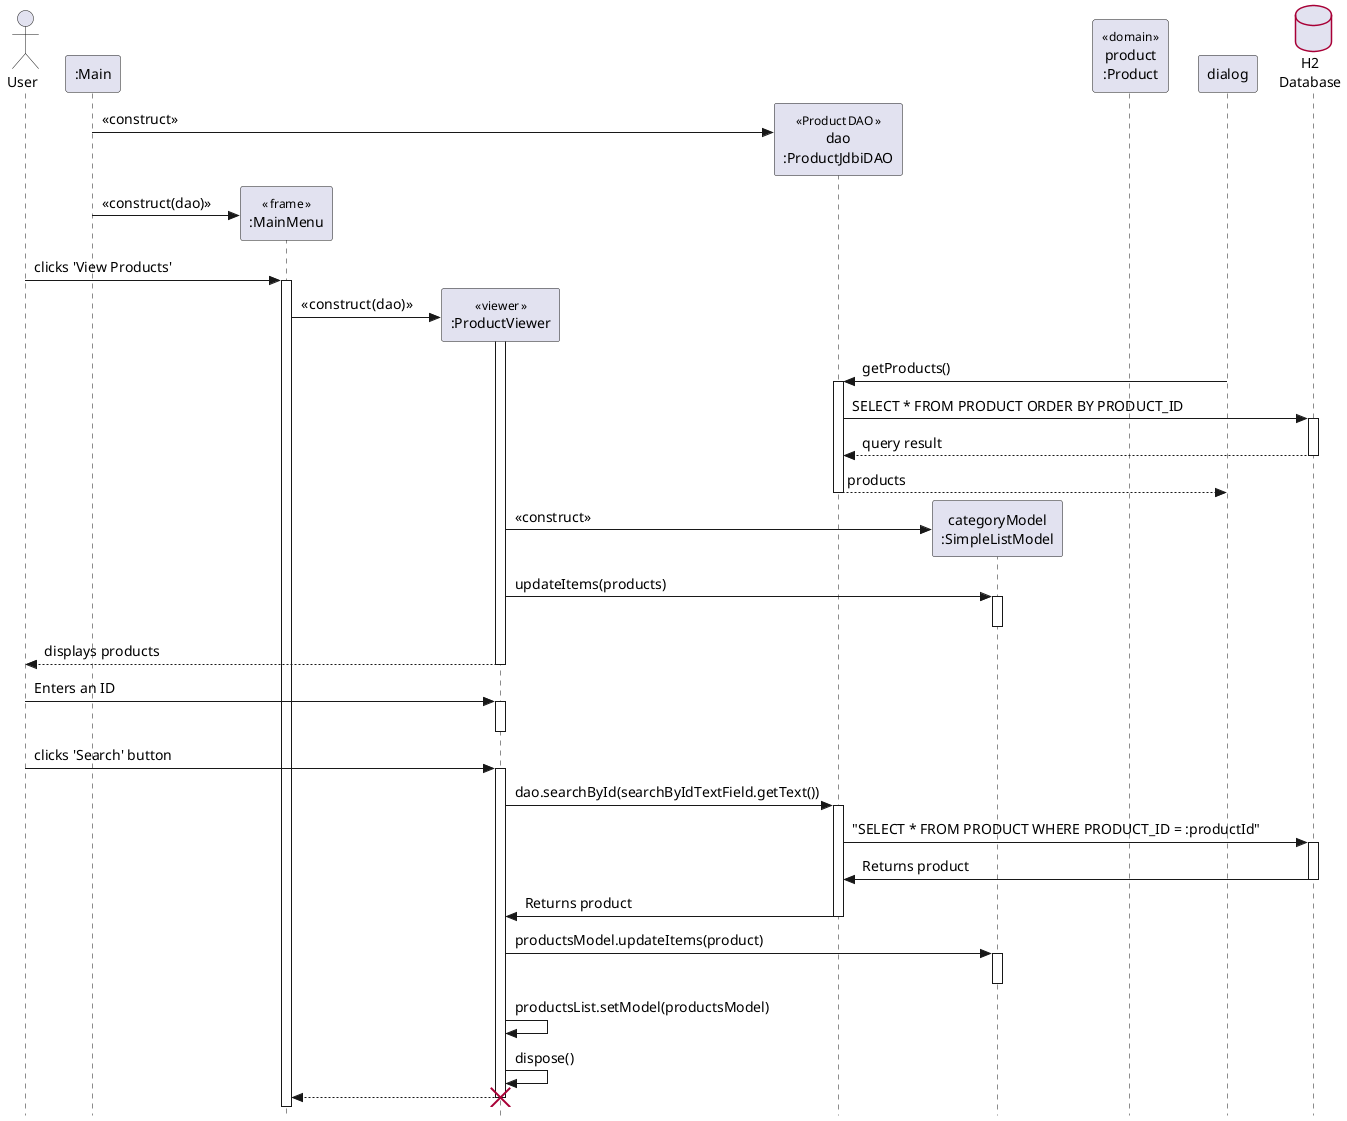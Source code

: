 @startuml
' style tweaks to make the diagram a little more readable
skinparam {
  Style StrictUML
  RoundCorner 5
  ParticipantPadding 10
  Padding 2
  defaultFontSize 14
  SequenceStereotype {
    Font {
      Size 12
      Style plain
    }
  }
  Database {
    ' the default border does not match the normal colors (bug?), so fix this
    BorderColor #A80036
  }
}

actor User as user
participant ":Main" as main
participant ":MainMenu" as menu << frame >>
participant ":ProductViewer" as viewer << viewer >>
participant "dao\n:ProductJdbiDAO" as dao <<Product DAO >>
participant "categoryModel\n:SimpleListModel" as model
participant "product\n:Product" as product << domain >>
database "H2\nDatabase" as db

create dao
main -> dao : «construct»


create menu
main -> menu : «construct(dao)»

user -> menu++ : clicks 'View Products'

create viewer
menu -> viewer++ : « construct (dao)»

dialog -> dao : getProducts()
dao++
dao -> db++ : SELECT * FROM PRODUCT ORDER BY PRODUCT_ID
return query result
return products

create model

viewer -> model : <<construct>>
viewer -> model++ : updateItems(products)
model--

user <-- viewer : displays products
viewer--
user -> viewer++ : Enters an ID
viewer--
user -> viewer++ : clicks 'Search' button
viewer -> dao++ : dao.searchById(searchByIdTextField.getText())

database "H2\nDatabase" as db
dao -> db++ : "SELECT * FROM PRODUCT WHERE PRODUCT_ID = :productId"
dao <- db: Returns product
db--
viewer <- dao: Returns product
dao--

viewer -> model++ :productsModel.updateItems(product)
model--
viewer -> viewer : productsList.setModel(productsModel)
viewer -> viewer : dispose()
viewer --> menu
destroy viewer
@enduml
